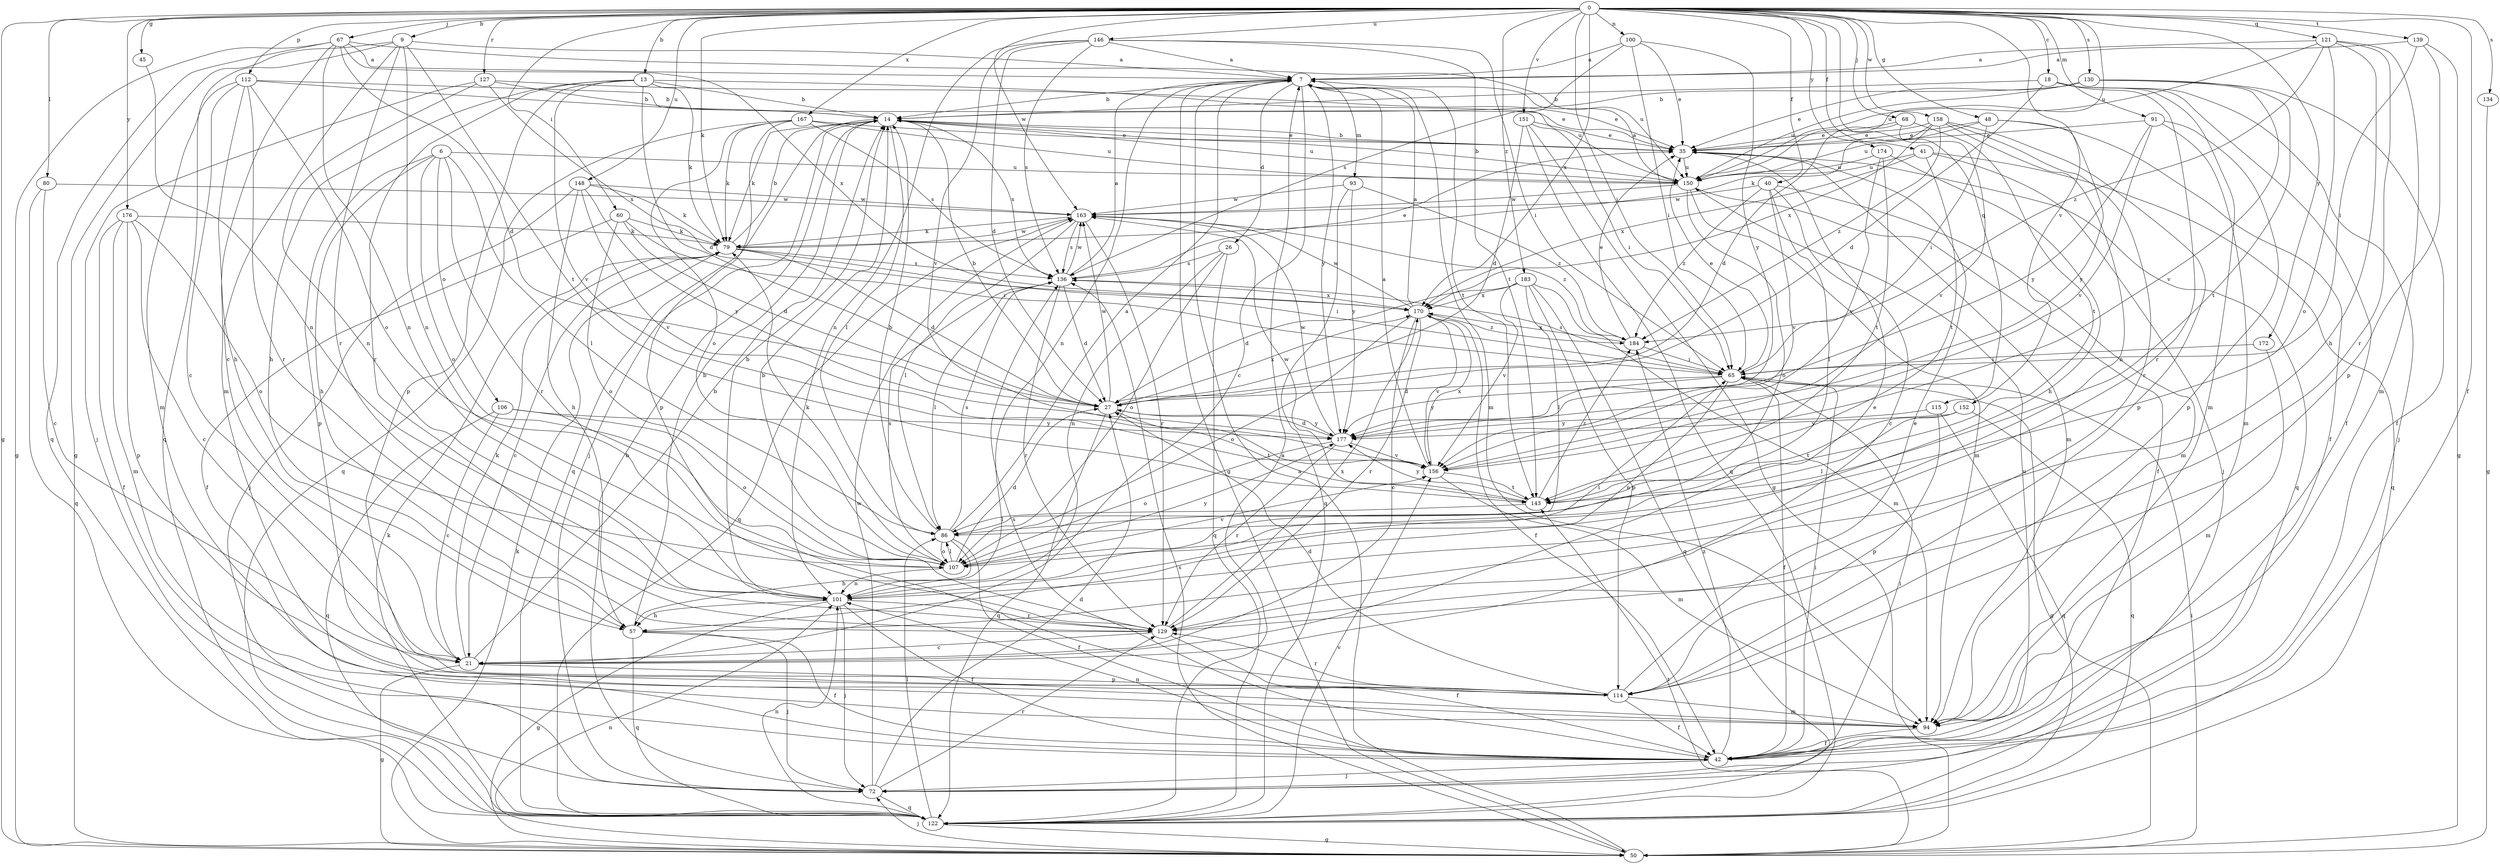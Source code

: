 strict digraph  {
0;
6;
7;
9;
13;
14;
18;
21;
26;
27;
35;
40;
41;
42;
45;
48;
50;
57;
60;
65;
67;
68;
72;
79;
80;
86;
91;
93;
94;
100;
101;
106;
107;
112;
114;
115;
121;
122;
127;
129;
130;
134;
136;
139;
143;
146;
148;
150;
151;
152;
156;
158;
163;
167;
170;
172;
174;
176;
177;
183;
184;
0 -> 9  [label=b];
0 -> 13  [label=b];
0 -> 18  [label=c];
0 -> 40  [label=f];
0 -> 41  [label=f];
0 -> 42  [label=f];
0 -> 45  [label=g];
0 -> 48  [label=g];
0 -> 50  [label=g];
0 -> 60  [label=i];
0 -> 65  [label=i];
0 -> 67  [label=j];
0 -> 68  [label=j];
0 -> 79  [label=k];
0 -> 80  [label=l];
0 -> 91  [label=m];
0 -> 100  [label=n];
0 -> 112  [label=p];
0 -> 115  [label=q];
0 -> 121  [label=q];
0 -> 127  [label=r];
0 -> 130  [label=s];
0 -> 134  [label=s];
0 -> 139  [label=t];
0 -> 146  [label=u];
0 -> 148  [label=u];
0 -> 150  [label=u];
0 -> 151  [label=v];
0 -> 152  [label=v];
0 -> 158  [label=w];
0 -> 163  [label=w];
0 -> 167  [label=x];
0 -> 170  [label=x];
0 -> 172  [label=y];
0 -> 174  [label=y];
0 -> 176  [label=y];
0 -> 183  [label=z];
6 -> 57  [label=h];
6 -> 86  [label=l];
6 -> 106  [label=o];
6 -> 107  [label=o];
6 -> 114  [label=p];
6 -> 129  [label=r];
6 -> 150  [label=u];
7 -> 14  [label=b];
7 -> 21  [label=c];
7 -> 26  [label=d];
7 -> 50  [label=g];
7 -> 93  [label=m];
7 -> 94  [label=m];
7 -> 101  [label=n];
7 -> 143  [label=t];
7 -> 177  [label=y];
9 -> 7  [label=a];
9 -> 21  [label=c];
9 -> 50  [label=g];
9 -> 101  [label=n];
9 -> 122  [label=q];
9 -> 129  [label=r];
9 -> 143  [label=t];
13 -> 14  [label=b];
13 -> 27  [label=d];
13 -> 57  [label=h];
13 -> 79  [label=k];
13 -> 114  [label=p];
13 -> 129  [label=r];
13 -> 150  [label=u];
13 -> 156  [label=v];
14 -> 35  [label=e];
14 -> 72  [label=j];
14 -> 79  [label=k];
14 -> 86  [label=l];
14 -> 122  [label=q];
14 -> 136  [label=s];
14 -> 150  [label=u];
18 -> 14  [label=b];
18 -> 27  [label=d];
18 -> 42  [label=f];
18 -> 72  [label=j];
18 -> 94  [label=m];
18 -> 129  [label=r];
21 -> 14  [label=b];
21 -> 35  [label=e];
21 -> 50  [label=g];
21 -> 79  [label=k];
21 -> 114  [label=p];
26 -> 101  [label=n];
26 -> 107  [label=o];
26 -> 122  [label=q];
26 -> 136  [label=s];
27 -> 14  [label=b];
27 -> 122  [label=q];
27 -> 143  [label=t];
27 -> 163  [label=w];
27 -> 170  [label=x];
27 -> 177  [label=y];
35 -> 14  [label=b];
35 -> 94  [label=m];
35 -> 122  [label=q];
35 -> 150  [label=u];
40 -> 21  [label=c];
40 -> 86  [label=l];
40 -> 94  [label=m];
40 -> 156  [label=v];
40 -> 163  [label=w];
40 -> 184  [label=z];
41 -> 72  [label=j];
41 -> 122  [label=q];
41 -> 143  [label=t];
41 -> 150  [label=u];
41 -> 170  [label=x];
42 -> 65  [label=i];
42 -> 72  [label=j];
42 -> 101  [label=n];
42 -> 136  [label=s];
42 -> 150  [label=u];
42 -> 184  [label=z];
45 -> 101  [label=n];
48 -> 35  [label=e];
48 -> 42  [label=f];
48 -> 65  [label=i];
48 -> 150  [label=u];
48 -> 177  [label=y];
50 -> 7  [label=a];
50 -> 65  [label=i];
50 -> 72  [label=j];
50 -> 79  [label=k];
50 -> 101  [label=n];
50 -> 136  [label=s];
50 -> 143  [label=t];
57 -> 14  [label=b];
57 -> 42  [label=f];
57 -> 72  [label=j];
57 -> 122  [label=q];
60 -> 27  [label=d];
60 -> 42  [label=f];
60 -> 65  [label=i];
60 -> 79  [label=k];
60 -> 107  [label=o];
65 -> 27  [label=d];
65 -> 35  [label=e];
65 -> 42  [label=f];
65 -> 50  [label=g];
65 -> 101  [label=n];
65 -> 136  [label=s];
65 -> 177  [label=y];
67 -> 7  [label=a];
67 -> 27  [label=d];
67 -> 50  [label=g];
67 -> 94  [label=m];
67 -> 101  [label=n];
67 -> 122  [label=q];
67 -> 150  [label=u];
67 -> 170  [label=x];
68 -> 27  [label=d];
68 -> 35  [label=e];
68 -> 143  [label=t];
68 -> 156  [label=v];
72 -> 14  [label=b];
72 -> 27  [label=d];
72 -> 65  [label=i];
72 -> 122  [label=q];
72 -> 129  [label=r];
72 -> 163  [label=w];
79 -> 14  [label=b];
79 -> 21  [label=c];
79 -> 27  [label=d];
79 -> 65  [label=i];
79 -> 136  [label=s];
79 -> 163  [label=w];
80 -> 21  [label=c];
80 -> 122  [label=q];
80 -> 163  [label=w];
86 -> 7  [label=a];
86 -> 14  [label=b];
86 -> 42  [label=f];
86 -> 57  [label=h];
86 -> 107  [label=o];
86 -> 136  [label=s];
91 -> 35  [label=e];
91 -> 94  [label=m];
91 -> 114  [label=p];
91 -> 156  [label=v];
91 -> 177  [label=y];
93 -> 122  [label=q];
93 -> 163  [label=w];
93 -> 177  [label=y];
93 -> 184  [label=z];
94 -> 42  [label=f];
100 -> 7  [label=a];
100 -> 35  [label=e];
100 -> 65  [label=i];
100 -> 136  [label=s];
100 -> 177  [label=y];
101 -> 14  [label=b];
101 -> 42  [label=f];
101 -> 50  [label=g];
101 -> 57  [label=h];
101 -> 65  [label=i];
101 -> 72  [label=j];
101 -> 129  [label=r];
106 -> 21  [label=c];
106 -> 107  [label=o];
106 -> 122  [label=q];
106 -> 177  [label=y];
107 -> 27  [label=d];
107 -> 79  [label=k];
107 -> 86  [label=l];
107 -> 101  [label=n];
107 -> 136  [label=s];
107 -> 156  [label=v];
107 -> 177  [label=y];
112 -> 14  [label=b];
112 -> 21  [label=c];
112 -> 35  [label=e];
112 -> 57  [label=h];
112 -> 94  [label=m];
112 -> 107  [label=o];
112 -> 129  [label=r];
114 -> 27  [label=d];
114 -> 35  [label=e];
114 -> 42  [label=f];
114 -> 94  [label=m];
114 -> 129  [label=r];
115 -> 114  [label=p];
115 -> 122  [label=q];
115 -> 177  [label=y];
121 -> 7  [label=a];
121 -> 57  [label=h];
121 -> 94  [label=m];
121 -> 107  [label=o];
121 -> 129  [label=r];
121 -> 150  [label=u];
121 -> 184  [label=z];
122 -> 7  [label=a];
122 -> 50  [label=g];
122 -> 79  [label=k];
122 -> 86  [label=l];
122 -> 101  [label=n];
122 -> 156  [label=v];
127 -> 14  [label=b];
127 -> 35  [label=e];
127 -> 72  [label=j];
127 -> 101  [label=n];
127 -> 170  [label=x];
129 -> 14  [label=b];
129 -> 21  [label=c];
129 -> 42  [label=f];
129 -> 170  [label=x];
130 -> 14  [label=b];
130 -> 35  [label=e];
130 -> 42  [label=f];
130 -> 143  [label=t];
130 -> 150  [label=u];
130 -> 156  [label=v];
134 -> 50  [label=g];
136 -> 7  [label=a];
136 -> 27  [label=d];
136 -> 35  [label=e];
136 -> 86  [label=l];
136 -> 129  [label=r];
136 -> 163  [label=w];
136 -> 170  [label=x];
139 -> 7  [label=a];
139 -> 50  [label=g];
139 -> 65  [label=i];
139 -> 114  [label=p];
143 -> 86  [label=l];
143 -> 163  [label=w];
143 -> 177  [label=y];
143 -> 184  [label=z];
146 -> 7  [label=a];
146 -> 27  [label=d];
146 -> 65  [label=i];
146 -> 101  [label=n];
146 -> 136  [label=s];
146 -> 143  [label=t];
146 -> 156  [label=v];
148 -> 57  [label=h];
148 -> 72  [label=j];
148 -> 79  [label=k];
148 -> 156  [label=v];
148 -> 163  [label=w];
148 -> 177  [label=y];
150 -> 7  [label=a];
150 -> 14  [label=b];
150 -> 42  [label=f];
150 -> 94  [label=m];
150 -> 107  [label=o];
150 -> 163  [label=w];
151 -> 27  [label=d];
151 -> 35  [label=e];
151 -> 50  [label=g];
151 -> 65  [label=i];
151 -> 122  [label=q];
152 -> 86  [label=l];
152 -> 122  [label=q];
152 -> 143  [label=t];
152 -> 177  [label=y];
156 -> 7  [label=a];
156 -> 94  [label=m];
156 -> 143  [label=t];
156 -> 170  [label=x];
158 -> 35  [label=e];
158 -> 79  [label=k];
158 -> 101  [label=n];
158 -> 114  [label=p];
158 -> 129  [label=r];
158 -> 170  [label=x];
158 -> 184  [label=z];
163 -> 79  [label=k];
163 -> 86  [label=l];
163 -> 122  [label=q];
163 -> 129  [label=r];
163 -> 136  [label=s];
163 -> 184  [label=z];
167 -> 35  [label=e];
167 -> 79  [label=k];
167 -> 107  [label=o];
167 -> 114  [label=p];
167 -> 122  [label=q];
167 -> 136  [label=s];
167 -> 150  [label=u];
170 -> 7  [label=a];
170 -> 21  [label=c];
170 -> 42  [label=f];
170 -> 107  [label=o];
170 -> 129  [label=r];
170 -> 156  [label=v];
170 -> 163  [label=w];
170 -> 184  [label=z];
172 -> 65  [label=i];
172 -> 94  [label=m];
174 -> 57  [label=h];
174 -> 143  [label=t];
174 -> 150  [label=u];
174 -> 156  [label=v];
176 -> 21  [label=c];
176 -> 42  [label=f];
176 -> 79  [label=k];
176 -> 94  [label=m];
176 -> 107  [label=o];
176 -> 114  [label=p];
177 -> 27  [label=d];
177 -> 107  [label=o];
177 -> 129  [label=r];
177 -> 156  [label=v];
177 -> 163  [label=w];
183 -> 27  [label=d];
183 -> 86  [label=l];
183 -> 94  [label=m];
183 -> 114  [label=p];
183 -> 122  [label=q];
183 -> 156  [label=v];
183 -> 170  [label=x];
184 -> 35  [label=e];
184 -> 65  [label=i];
184 -> 170  [label=x];
}
